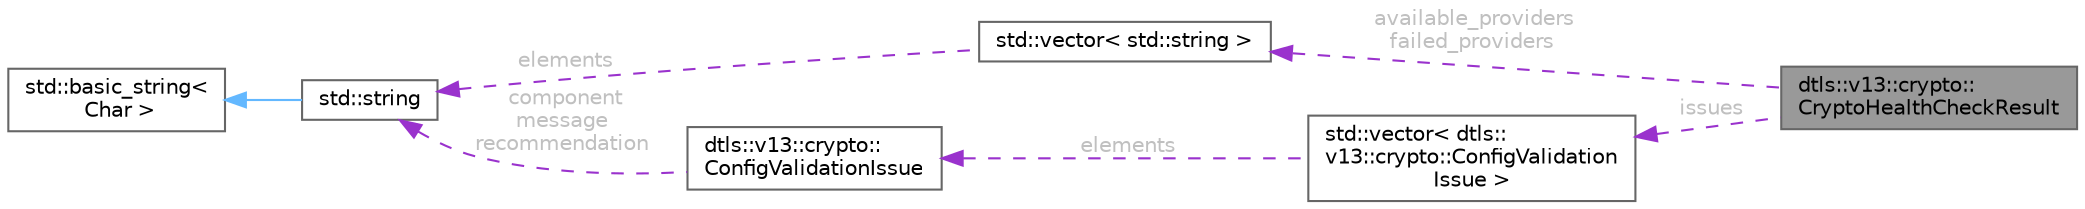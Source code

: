 digraph "dtls::v13::crypto::CryptoHealthCheckResult"
{
 // LATEX_PDF_SIZE
  bgcolor="transparent";
  edge [fontname=Helvetica,fontsize=10,labelfontname=Helvetica,labelfontsize=10];
  node [fontname=Helvetica,fontsize=10,shape=box,height=0.2,width=0.4];
  rankdir="LR";
  Node1 [id="Node000001",label="dtls::v13::crypto::\lCryptoHealthCheckResult",height=0.2,width=0.4,color="gray40", fillcolor="grey60", style="filled", fontcolor="black",tooltip="Crypto system health check."];
  Node2 -> Node1 [id="edge1_Node000001_Node000002",dir="back",color="darkorchid3",style="dashed",tooltip=" ",label=" available_providers\nfailed_providers",fontcolor="grey" ];
  Node2 [id="Node000002",label="std::vector\< std::string \>",height=0.2,width=0.4,color="gray40", fillcolor="white", style="filled",tooltip=" "];
  Node3 -> Node2 [id="edge2_Node000002_Node000003",dir="back",color="darkorchid3",style="dashed",tooltip=" ",label=" elements",fontcolor="grey" ];
  Node3 [id="Node000003",label="std::string",height=0.2,width=0.4,color="gray40", fillcolor="white", style="filled",tooltip=" "];
  Node4 -> Node3 [id="edge3_Node000003_Node000004",dir="back",color="steelblue1",style="solid",tooltip=" "];
  Node4 [id="Node000004",label="std::basic_string\<\l Char \>",height=0.2,width=0.4,color="gray40", fillcolor="white", style="filled",tooltip=" "];
  Node5 -> Node1 [id="edge4_Node000001_Node000005",dir="back",color="darkorchid3",style="dashed",tooltip=" ",label=" issues",fontcolor="grey" ];
  Node5 [id="Node000005",label="std::vector\< dtls::\lv13::crypto::ConfigValidation\lIssue \>",height=0.2,width=0.4,color="gray40", fillcolor="white", style="filled",tooltip=" "];
  Node6 -> Node5 [id="edge5_Node000005_Node000006",dir="back",color="darkorchid3",style="dashed",tooltip=" ",label=" elements",fontcolor="grey" ];
  Node6 [id="Node000006",label="dtls::v13::crypto::\lConfigValidationIssue",height=0.2,width=0.4,color="gray40", fillcolor="white", style="filled",URL="$structdtls_1_1v13_1_1crypto_1_1ConfigValidationIssue.html",tooltip="Validate system crypto configuration."];
  Node3 -> Node6 [id="edge6_Node000006_Node000003",dir="back",color="darkorchid3",style="dashed",tooltip=" ",label=" component\nmessage\nrecommendation",fontcolor="grey" ];
}
